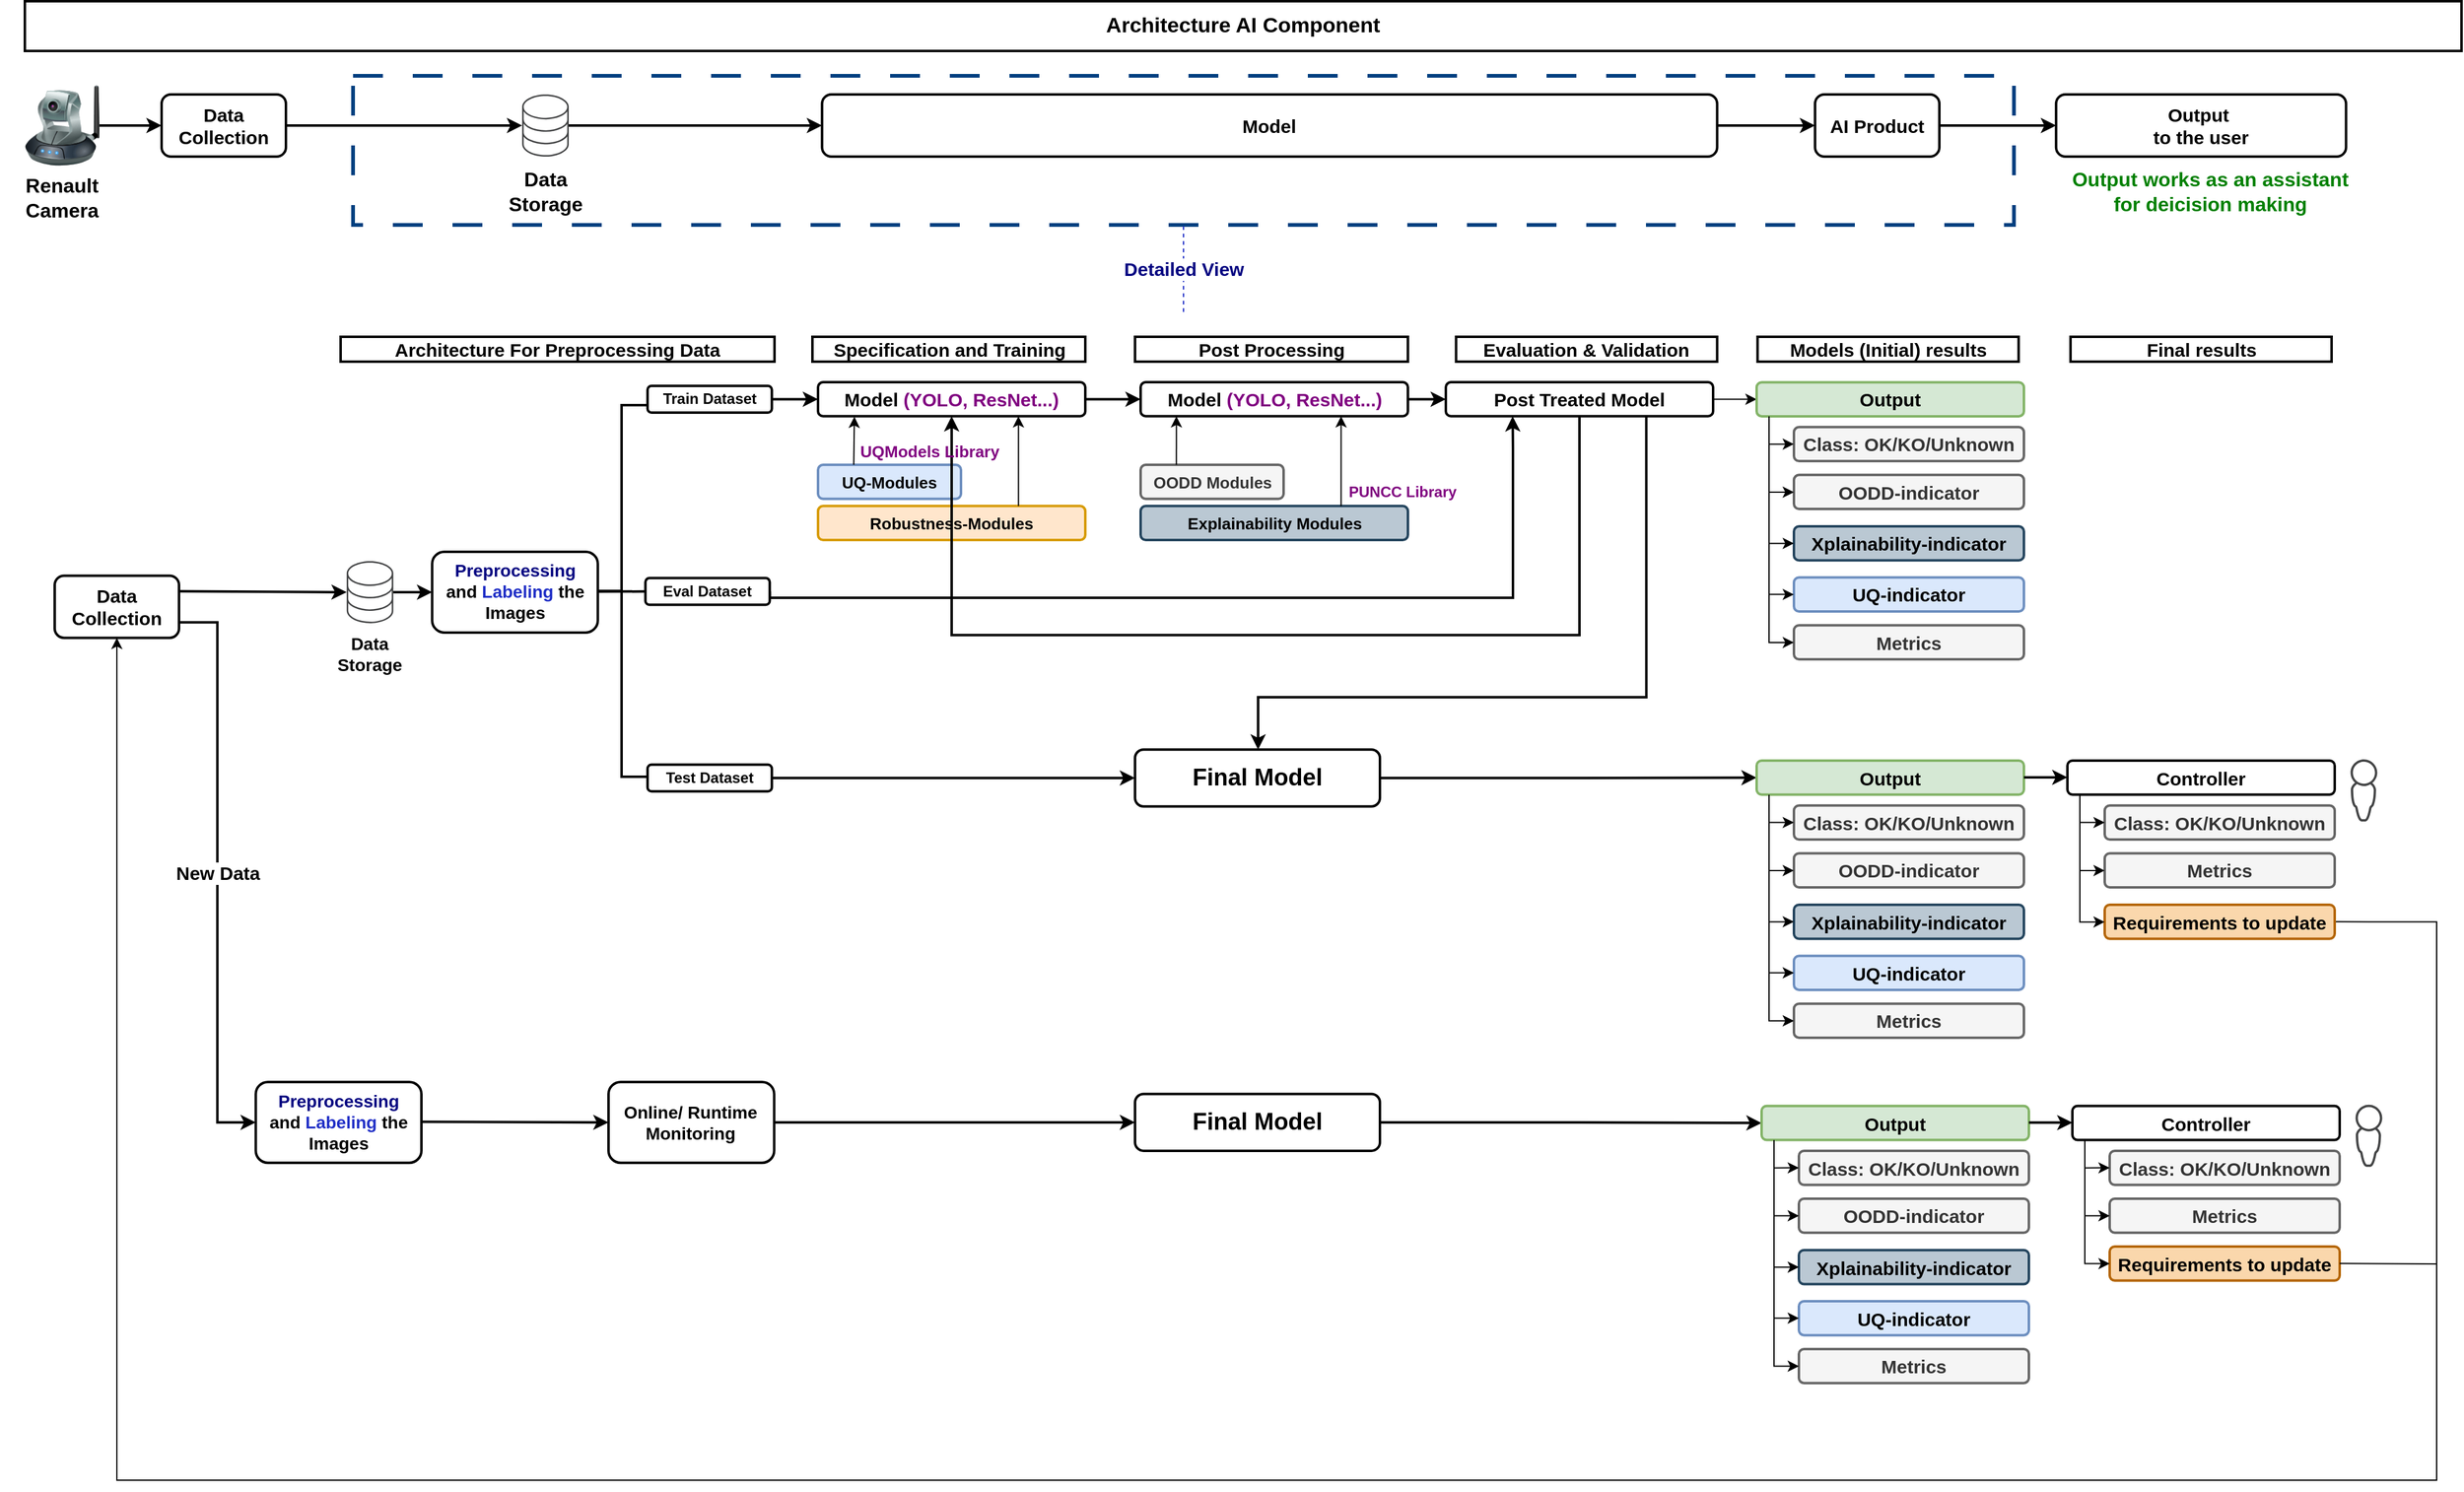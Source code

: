 <mxfile version="27.0.2">
  <diagram name="Page-1" id="iCeU4zL7lOratuz6QNaz">
    <mxGraphModel dx="2977" dy="1609" grid="1" gridSize="10" guides="1" tooltips="1" connect="1" arrows="1" fold="1" page="1" pageScale="1" pageWidth="850" pageHeight="1100" math="0" shadow="0">
      <root>
        <mxCell id="0" />
        <mxCell id="1" parent="0" />
        <mxCell id="KS4ySXi1130G8eEyBlnp-20" value="" style="rounded=0;whiteSpace=wrap;html=1;dashed=1;dashPattern=8 8;strokeWidth=3;fillColor=none;strokeColor=light-dark(#004080, #ededed);" vertex="1" parent="1">
          <mxGeometry x="304" y="100" width="1336" height="120" as="geometry" />
        </mxCell>
        <mxCell id="KS4ySXi1130G8eEyBlnp-1" value="Data Collection" style="rounded=1;whiteSpace=wrap;html=1;strokeWidth=2;fontSize=15;fontStyle=1" vertex="1" parent="1">
          <mxGeometry x="150" y="115" width="100" height="50" as="geometry" />
        </mxCell>
        <mxCell id="KS4ySXi1130G8eEyBlnp-2" value="Architecture AI Component " style="rounded=0;whiteSpace=wrap;html=1;strokeWidth=2;fontSize=17;fontStyle=1" vertex="1" parent="1">
          <mxGeometry x="40" y="40" width="1960" height="40" as="geometry" />
        </mxCell>
        <mxCell id="KS4ySXi1130G8eEyBlnp-3" value="" style="image;html=1;image=img/lib/clip_art/networking/Ip_Camera_128x128.png" vertex="1" parent="1">
          <mxGeometry x="40" y="105" width="60" height="70" as="geometry" />
        </mxCell>
        <mxCell id="KS4ySXi1130G8eEyBlnp-4" value="" style="endArrow=classic;html=1;rounded=0;exitX=1;exitY=0.5;exitDx=0;exitDy=0;entryX=0;entryY=0.5;entryDx=0;entryDy=0;fontSize=13;strokeWidth=2;" edge="1" parent="1" source="KS4ySXi1130G8eEyBlnp-3" target="KS4ySXi1130G8eEyBlnp-1">
          <mxGeometry width="50" height="50" relative="1" as="geometry">
            <mxPoint x="470" y="400" as="sourcePoint" />
            <mxPoint x="520" y="350" as="targetPoint" />
          </mxGeometry>
        </mxCell>
        <mxCell id="KS4ySXi1130G8eEyBlnp-5" value="&lt;font&gt;Renault Camera&lt;/font&gt;" style="text;html=1;align=center;verticalAlign=middle;whiteSpace=wrap;rounded=0;fontSize=16;fontStyle=1" vertex="1" parent="1">
          <mxGeometry x="20" y="175" width="100" height="45" as="geometry" />
        </mxCell>
        <mxCell id="KS4ySXi1130G8eEyBlnp-7" value="" style="endArrow=classic;html=1;rounded=0;exitX=1;exitY=0.5;exitDx=0;exitDy=0;entryX=0;entryY=0.5;entryDx=0;entryDy=0;fontSize=13;strokeWidth=2;" edge="1" parent="1" source="KS4ySXi1130G8eEyBlnp-1" target="KS4ySXi1130G8eEyBlnp-8">
          <mxGeometry width="50" height="50" relative="1" as="geometry">
            <mxPoint x="264" y="134.29" as="sourcePoint" />
            <mxPoint x="324" y="134.29" as="targetPoint" />
          </mxGeometry>
        </mxCell>
        <mxCell id="KS4ySXi1130G8eEyBlnp-8" value="" style="sketch=0;pointerEvents=1;shadow=0;dashed=0;html=1;strokeColor=none;fillColor=#434445;aspect=fixed;labelPosition=center;verticalLabelPosition=bottom;verticalAlign=top;align=center;outlineConnect=0;shape=mxgraph.vvd.storage;" vertex="1" parent="1">
          <mxGeometry x="440" y="115.0" width="37.5" height="50" as="geometry" />
        </mxCell>
        <mxCell id="KS4ySXi1130G8eEyBlnp-9" value="" style="endArrow=classic;html=1;rounded=0;fontSize=13;strokeWidth=2;entryX=0;entryY=0.5;entryDx=0;entryDy=0;" edge="1" parent="1" source="KS4ySXi1130G8eEyBlnp-8" target="KS4ySXi1130G8eEyBlnp-14">
          <mxGeometry width="50" height="50" relative="1" as="geometry">
            <mxPoint x="372.75" y="134.58" as="sourcePoint" />
            <mxPoint x="414" y="134" as="targetPoint" />
          </mxGeometry>
        </mxCell>
        <mxCell id="KS4ySXi1130G8eEyBlnp-13" value="Data Storage" style="text;html=1;align=center;verticalAlign=middle;whiteSpace=wrap;rounded=0;fontSize=16;fontStyle=1" vertex="1" parent="1">
          <mxGeometry x="408.75" y="170" width="100" height="45" as="geometry" />
        </mxCell>
        <mxCell id="KS4ySXi1130G8eEyBlnp-15" value="" style="endArrow=classic;html=1;rounded=0;fontSize=13;strokeWidth=2;entryX=0;entryY=0.5;entryDx=0;entryDy=0;" edge="1" parent="1" target="KS4ySXi1130G8eEyBlnp-16" source="KS4ySXi1130G8eEyBlnp-14">
          <mxGeometry width="50" height="50" relative="1" as="geometry">
            <mxPoint x="524" y="135" as="sourcePoint" />
            <mxPoint x="565" y="134" as="targetPoint" />
          </mxGeometry>
        </mxCell>
        <mxCell id="KS4ySXi1130G8eEyBlnp-16" value="AI Product" style="rounded=1;whiteSpace=wrap;html=1;strokeWidth=2;fontSize=15;fontStyle=1" vertex="1" parent="1">
          <mxGeometry x="1480" y="115" width="100" height="50" as="geometry" />
        </mxCell>
        <mxCell id="KS4ySXi1130G8eEyBlnp-17" value="" style="endArrow=classic;html=1;rounded=0;fontSize=13;strokeWidth=2;entryX=0;entryY=0.5;entryDx=0;entryDy=0;" edge="1" parent="1" target="KS4ySXi1130G8eEyBlnp-18">
          <mxGeometry width="50" height="50" relative="1" as="geometry">
            <mxPoint x="1580" y="140" as="sourcePoint" />
            <mxPoint x="1803.25" y="139" as="targetPoint" />
          </mxGeometry>
        </mxCell>
        <mxCell id="KS4ySXi1130G8eEyBlnp-18" value="&lt;div&gt;Output&amp;nbsp;&lt;/div&gt;&lt;div&gt;to the user&lt;/div&gt;" style="rounded=1;whiteSpace=wrap;html=1;strokeWidth=2;fontSize=15;fontStyle=1" vertex="1" parent="1">
          <mxGeometry x="1673.88" y="115" width="233.25" height="50" as="geometry" />
        </mxCell>
        <mxCell id="KS4ySXi1130G8eEyBlnp-19" value="Output works as an assistant for deicision making" style="text;html=1;align=center;verticalAlign=middle;whiteSpace=wrap;rounded=0;fontSize=16;fontStyle=1;fontColor=light-dark(#008000, #ededed);" vertex="1" parent="1">
          <mxGeometry x="1683.25" y="170" width="230" height="45" as="geometry" />
        </mxCell>
        <mxCell id="KS4ySXi1130G8eEyBlnp-21" value="&lt;div&gt;Detailed View&lt;/div&gt;" style="endArrow=none;dashed=1;html=1;rounded=0;fontSize=15;fontStyle=1;fontColor=light-dark(#000080, #ededed);strokeColor=#1F2EC6;entryX=0.5;entryY=1;entryDx=0;entryDy=0;" edge="1" parent="1" target="KS4ySXi1130G8eEyBlnp-20">
          <mxGeometry width="50" height="50" relative="1" as="geometry">
            <mxPoint x="972" y="290" as="sourcePoint" />
            <mxPoint x="430" y="230" as="targetPoint" />
          </mxGeometry>
        </mxCell>
        <mxCell id="KS4ySXi1130G8eEyBlnp-22" value="Architecture For Preprocessing Data " style="rounded=0;whiteSpace=wrap;html=1;strokeWidth=2;fontSize=15;fontStyle=1" vertex="1" parent="1">
          <mxGeometry x="294" y="310" width="349" height="20" as="geometry" />
        </mxCell>
        <mxCell id="KS4ySXi1130G8eEyBlnp-25" value="" style="sketch=0;pointerEvents=1;shadow=0;dashed=0;html=1;strokeColor=none;fillColor=#434445;aspect=fixed;labelPosition=center;verticalLabelPosition=bottom;verticalAlign=top;align=center;outlineConnect=0;shape=mxgraph.vvd.storage;" vertex="1" parent="1">
          <mxGeometry x="298.87" y="490.46" width="37.5" height="50" as="geometry" />
        </mxCell>
        <mxCell id="KS4ySXi1130G8eEyBlnp-26" value="" style="endArrow=classic;html=1;rounded=0;fontSize=13;strokeWidth=2;entryX=0;entryY=0.5;entryDx=0;entryDy=0;" edge="1" parent="1" source="KS4ySXi1130G8eEyBlnp-25" target="KS4ySXi1130G8eEyBlnp-30">
          <mxGeometry width="50" height="50" relative="1" as="geometry">
            <mxPoint x="336.37" y="515.04" as="sourcePoint" />
            <mxPoint x="387.62" y="515.46" as="targetPoint" />
          </mxGeometry>
        </mxCell>
        <mxCell id="KS4ySXi1130G8eEyBlnp-27" value="Data Storage" style="text;html=1;align=center;verticalAlign=middle;whiteSpace=wrap;rounded=0;fontSize=14;fontStyle=1" vertex="1" parent="1">
          <mxGeometry x="274" y="544.42" width="87.25" height="41.04" as="geometry" />
        </mxCell>
        <mxCell id="KS4ySXi1130G8eEyBlnp-30" value="&lt;div&gt;&lt;span style=&quot;color: light-dark(rgb(0, 0, 128), rgb(237, 237, 237));&quot;&gt;Preprocessing&lt;/span&gt;&lt;/div&gt;&lt;div&gt; and &lt;span style=&quot;color: rgb(31, 46, 198);&quot;&gt;Labeling&lt;/span&gt; the Images&lt;/div&gt;" style="rounded=1;whiteSpace=wrap;html=1;strokeWidth=2;fontSize=14;fontStyle=1" vertex="1" parent="1">
          <mxGeometry x="367.62" y="482.96" width="133.25" height="65" as="geometry" />
        </mxCell>
        <mxCell id="KS4ySXi1130G8eEyBlnp-37" value="" style="strokeWidth=2;html=1;shape=mxgraph.flowchart.annotation_2;align=left;labelPosition=right;pointerEvents=1;" vertex="1" parent="1">
          <mxGeometry x="500" y="365" width="40" height="299" as="geometry" />
        </mxCell>
        <mxCell id="KS4ySXi1130G8eEyBlnp-38" value="" style="endArrow=none;html=1;rounded=0;strokeWidth=2;entryX=0;entryY=0.5;entryDx=0;entryDy=0;exitX=0.242;exitY=0.5;exitDx=0;exitDy=0;exitPerimeter=0;" edge="1" parent="1" target="KS4ySXi1130G8eEyBlnp-43">
          <mxGeometry width="50" height="50" relative="1" as="geometry">
            <mxPoint x="500.87" y="514.98" as="sourcePoint" />
            <mxPoint x="529.49" y="514.98" as="targetPoint" />
          </mxGeometry>
        </mxCell>
        <mxCell id="KS4ySXi1130G8eEyBlnp-39" value="Train Dataset" style="rounded=1;whiteSpace=wrap;html=1;strokeWidth=2;fontSize=12;fontStyle=1" vertex="1" parent="1">
          <mxGeometry x="540.87" y="349.5" width="100" height="21.5" as="geometry" />
        </mxCell>
        <mxCell id="KS4ySXi1130G8eEyBlnp-88" style="edgeStyle=orthogonalEdgeStyle;rounded=0;orthogonalLoop=1;jettySize=auto;html=1;exitX=1;exitY=0.5;exitDx=0;exitDy=0;entryX=0.25;entryY=1;entryDx=0;entryDy=0;strokeWidth=2;" edge="1" parent="1" source="KS4ySXi1130G8eEyBlnp-43" target="KS4ySXi1130G8eEyBlnp-87">
          <mxGeometry relative="1" as="geometry">
            <Array as="points">
              <mxPoint x="639" y="520" />
              <mxPoint x="1237" y="520" />
              <mxPoint x="1237" y="400" />
            </Array>
          </mxGeometry>
        </mxCell>
        <mxCell id="KS4ySXi1130G8eEyBlnp-43" value="Eval Dataset" style="rounded=1;whiteSpace=wrap;html=1;strokeWidth=2;fontSize=12;fontStyle=1" vertex="1" parent="1">
          <mxGeometry x="539.17" y="504.17" width="100" height="21.5" as="geometry" />
        </mxCell>
        <mxCell id="KS4ySXi1130G8eEyBlnp-114" style="edgeStyle=orthogonalEdgeStyle;rounded=0;orthogonalLoop=1;jettySize=auto;html=1;exitX=1;exitY=0.5;exitDx=0;exitDy=0;strokeWidth=2;" edge="1" parent="1" source="KS4ySXi1130G8eEyBlnp-44" target="KS4ySXi1130G8eEyBlnp-113">
          <mxGeometry relative="1" as="geometry" />
        </mxCell>
        <mxCell id="KS4ySXi1130G8eEyBlnp-44" value="Test Dataset" style="rounded=1;whiteSpace=wrap;html=1;strokeWidth=2;fontSize=12;fontStyle=1" vertex="1" parent="1">
          <mxGeometry x="540.87" y="654.26" width="100" height="21.5" as="geometry" />
        </mxCell>
        <mxCell id="KS4ySXi1130G8eEyBlnp-48" value="" style="endArrow=classic;html=1;rounded=0;exitX=1;exitY=0.5;exitDx=0;exitDy=0;strokeWidth=2;entryX=0;entryY=0.5;entryDx=0;entryDy=0;" edge="1" parent="1" source="KS4ySXi1130G8eEyBlnp-39" target="KS4ySXi1130G8eEyBlnp-49">
          <mxGeometry width="50" height="50" relative="1" as="geometry">
            <mxPoint x="697" y="387.5" as="sourcePoint" />
            <mxPoint x="683" y="360" as="targetPoint" />
          </mxGeometry>
        </mxCell>
        <mxCell id="KS4ySXi1130G8eEyBlnp-75" style="edgeStyle=orthogonalEdgeStyle;rounded=0;orthogonalLoop=1;jettySize=auto;html=1;exitX=1;exitY=0.5;exitDx=0;exitDy=0;entryX=0;entryY=0.5;entryDx=0;entryDy=0;strokeWidth=2;" edge="1" parent="1" source="KS4ySXi1130G8eEyBlnp-49" target="KS4ySXi1130G8eEyBlnp-68">
          <mxGeometry relative="1" as="geometry" />
        </mxCell>
        <mxCell id="KS4ySXi1130G8eEyBlnp-49" value="Model &lt;span style=&quot;color: light-dark(rgb(128, 0, 128), rgb(237, 237, 237));&quot;&gt;(YOLO, ResNet...)&lt;/span&gt;" style="rounded=1;whiteSpace=wrap;html=1;strokeWidth=2;fontSize=15;fontStyle=1" vertex="1" parent="1">
          <mxGeometry x="678" y="346.56" width="215" height="27.37" as="geometry" />
        </mxCell>
        <mxCell id="KS4ySXi1130G8eEyBlnp-52" value="Specification and Training " style="rounded=0;whiteSpace=wrap;html=1;strokeWidth=2;fontSize=15;fontStyle=1" vertex="1" parent="1">
          <mxGeometry x="673.5" y="310" width="219.5" height="20" as="geometry" />
        </mxCell>
        <mxCell id="KS4ySXi1130G8eEyBlnp-54" value="UQ-Modules" style="rounded=1;whiteSpace=wrap;html=1;strokeWidth=2;fontSize=13;fontStyle=1;fillColor=#dae8fc;strokeColor=#6c8ebf;" vertex="1" parent="1">
          <mxGeometry x="678" y="413.04" width="115" height="27.37" as="geometry" />
        </mxCell>
        <mxCell id="KS4ySXi1130G8eEyBlnp-55" value="Robustness-Modules" style="rounded=1;whiteSpace=wrap;html=1;strokeWidth=2;fontSize=13;fontStyle=1;fillColor=#ffe6cc;strokeColor=#d79b00;" vertex="1" parent="1">
          <mxGeometry x="678" y="446.17" width="215" height="27.37" as="geometry" />
        </mxCell>
        <mxCell id="KS4ySXi1130G8eEyBlnp-61" style="edgeStyle=orthogonalEdgeStyle;rounded=0;orthogonalLoop=1;jettySize=auto;html=1;exitX=0.75;exitY=0;exitDx=0;exitDy=0;entryX=0.75;entryY=1;entryDx=0;entryDy=0;" edge="1" parent="1" source="KS4ySXi1130G8eEyBlnp-55" target="KS4ySXi1130G8eEyBlnp-49">
          <mxGeometry relative="1" as="geometry">
            <mxPoint x="842.475" y="387.497" as="targetPoint" />
          </mxGeometry>
        </mxCell>
        <mxCell id="KS4ySXi1130G8eEyBlnp-84" style="edgeStyle=orthogonalEdgeStyle;rounded=0;orthogonalLoop=1;jettySize=auto;html=1;exitX=1;exitY=0.5;exitDx=0;exitDy=0;strokeWidth=2;" edge="1" parent="1" source="KS4ySXi1130G8eEyBlnp-68">
          <mxGeometry relative="1" as="geometry">
            <mxPoint x="1183" y="360.353" as="targetPoint" />
          </mxGeometry>
        </mxCell>
        <mxCell id="KS4ySXi1130G8eEyBlnp-68" value="Model &lt;span style=&quot;color: light-dark(rgb(128, 0, 128), rgb(237, 237, 237));&quot;&gt;(YOLO, ResNet...)&lt;/span&gt;" style="rounded=1;whiteSpace=wrap;html=1;strokeWidth=2;fontSize=15;fontStyle=1" vertex="1" parent="1">
          <mxGeometry x="937.5" y="346.56" width="215" height="27.37" as="geometry" />
        </mxCell>
        <mxCell id="KS4ySXi1130G8eEyBlnp-69" value="Post Processing" style="rounded=0;whiteSpace=wrap;html=1;strokeWidth=2;fontSize=15;fontStyle=1" vertex="1" parent="1">
          <mxGeometry x="933" y="310" width="219.5" height="20" as="geometry" />
        </mxCell>
        <mxCell id="KS4ySXi1130G8eEyBlnp-70" value="OODD Modules" style="rounded=1;whiteSpace=wrap;html=1;strokeWidth=2;fontSize=13;fontStyle=1;fillColor=#f5f5f5;strokeColor=#666666;fontColor=#333333;" vertex="1" parent="1">
          <mxGeometry x="937.5" y="413.04" width="115" height="27.37" as="geometry" />
        </mxCell>
        <mxCell id="KS4ySXi1130G8eEyBlnp-71" value="Explainability Modules" style="rounded=1;whiteSpace=wrap;html=1;strokeWidth=2;fontSize=13;fontStyle=1;fillColor=#bac8d3;strokeColor=#23445d;" vertex="1" parent="1">
          <mxGeometry x="937.5" y="446.17" width="215" height="27.37" as="geometry" />
        </mxCell>
        <mxCell id="KS4ySXi1130G8eEyBlnp-72" style="edgeStyle=orthogonalEdgeStyle;rounded=0;orthogonalLoop=1;jettySize=auto;html=1;exitX=0.75;exitY=0;exitDx=0;exitDy=0;entryX=0.75;entryY=1;entryDx=0;entryDy=0;" edge="1" parent="1" source="KS4ySXi1130G8eEyBlnp-71" target="KS4ySXi1130G8eEyBlnp-68">
          <mxGeometry relative="1" as="geometry">
            <mxPoint x="1101.975" y="387.497" as="targetPoint" />
          </mxGeometry>
        </mxCell>
        <mxCell id="KS4ySXi1130G8eEyBlnp-76" style="edgeStyle=orthogonalEdgeStyle;rounded=0;orthogonalLoop=1;jettySize=auto;html=1;exitX=0.25;exitY=0;exitDx=0;exitDy=0;entryX=0.134;entryY=1;entryDx=0;entryDy=0;entryPerimeter=0;" edge="1" parent="1" source="KS4ySXi1130G8eEyBlnp-70" target="KS4ySXi1130G8eEyBlnp-68">
          <mxGeometry relative="1" as="geometry" />
        </mxCell>
        <mxCell id="KS4ySXi1130G8eEyBlnp-77" value="&lt;b style=&quot;color: light-dark(rgb(128, 0, 128), rgb(237, 237, 237));&quot;&gt;PUNCC Library&lt;/b&gt;" style="text;whiteSpace=wrap;html=1;" vertex="1" parent="1">
          <mxGeometry x="1103" y="420.54" width="99.5" height="26.46" as="geometry" />
        </mxCell>
        <mxCell id="KS4ySXi1130G8eEyBlnp-94" style="edgeStyle=orthogonalEdgeStyle;rounded=0;orthogonalLoop=1;jettySize=auto;html=1;exitX=0.5;exitY=1;exitDx=0;exitDy=0;strokeWidth=2;entryX=0.5;entryY=1;entryDx=0;entryDy=0;" edge="1" parent="1" source="KS4ySXi1130G8eEyBlnp-87" target="KS4ySXi1130G8eEyBlnp-49">
          <mxGeometry relative="1" as="geometry">
            <mxPoint x="773" y="380" as="targetPoint" />
            <Array as="points">
              <mxPoint x="1290" y="550" />
              <mxPoint x="786" y="550" />
            </Array>
          </mxGeometry>
        </mxCell>
        <mxCell id="KS4ySXi1130G8eEyBlnp-99" style="edgeStyle=orthogonalEdgeStyle;rounded=0;orthogonalLoop=1;jettySize=auto;html=1;exitX=1;exitY=0.5;exitDx=0;exitDy=0;" edge="1" parent="1" source="KS4ySXi1130G8eEyBlnp-87" target="KS4ySXi1130G8eEyBlnp-98">
          <mxGeometry relative="1" as="geometry">
            <Array as="points">
              <mxPoint x="1433" y="360" />
            </Array>
          </mxGeometry>
        </mxCell>
        <mxCell id="KS4ySXi1130G8eEyBlnp-174" style="edgeStyle=orthogonalEdgeStyle;rounded=0;orthogonalLoop=1;jettySize=auto;html=1;exitX=0.75;exitY=1;exitDx=0;exitDy=0;strokeWidth=2;" edge="1" parent="1" source="KS4ySXi1130G8eEyBlnp-87" target="KS4ySXi1130G8eEyBlnp-113">
          <mxGeometry relative="1" as="geometry">
            <Array as="points">
              <mxPoint x="1344" y="600" />
              <mxPoint x="1032" y="600" />
            </Array>
          </mxGeometry>
        </mxCell>
        <mxCell id="KS4ySXi1130G8eEyBlnp-87" value="Post Treated Model" style="rounded=1;whiteSpace=wrap;html=1;strokeWidth=2;fontSize=15;fontStyle=1" vertex="1" parent="1">
          <mxGeometry x="1183" y="346.56" width="215" height="27.37" as="geometry" />
        </mxCell>
        <mxCell id="KS4ySXi1130G8eEyBlnp-96" style="edgeStyle=orthogonalEdgeStyle;rounded=0;orthogonalLoop=1;jettySize=auto;html=1;exitX=0.25;exitY=0;exitDx=0;exitDy=0;entryX=0.136;entryY=1.013;entryDx=0;entryDy=0;entryPerimeter=0;" edge="1" parent="1" source="KS4ySXi1130G8eEyBlnp-54" target="KS4ySXi1130G8eEyBlnp-49">
          <mxGeometry relative="1" as="geometry" />
        </mxCell>
        <mxCell id="KS4ySXi1130G8eEyBlnp-67" value="&lt;font style=&quot;font-size: 13px;&quot;&gt;&lt;b&gt;&lt;span style=&quot;color: light-dark(rgb(128, 0, 128), rgb(237, 237, 237));&quot;&gt;UQModels Library&lt;/span&gt;&lt;/b&gt;&lt;/font&gt;" style="text;whiteSpace=wrap;html=1;" vertex="1" parent="1">
          <mxGeometry x="710" y="387.54" width="120" height="22.5" as="geometry" />
        </mxCell>
        <mxCell id="KS4ySXi1130G8eEyBlnp-97" value="Models (Initial) results" style="rounded=0;whiteSpace=wrap;html=1;strokeWidth=2;fontSize=15;fontStyle=1" vertex="1" parent="1">
          <mxGeometry x="1433.75" y="310" width="210" height="20" as="geometry" />
        </mxCell>
        <mxCell id="KS4ySXi1130G8eEyBlnp-98" value="Output" style="rounded=1;whiteSpace=wrap;html=1;strokeWidth=2;fontSize=15;fontStyle=1;fillColor=#d5e8d4;strokeColor=#82b366;" vertex="1" parent="1">
          <mxGeometry x="1433" y="346.57" width="215" height="27.37" as="geometry" />
        </mxCell>
        <mxCell id="KS4ySXi1130G8eEyBlnp-102" value="OODD-indicator" style="rounded=1;whiteSpace=wrap;html=1;strokeWidth=2;fontSize=15;fontStyle=1;fillColor=#f5f5f5;strokeColor=#666666;fontColor=#333333;" vertex="1" parent="1">
          <mxGeometry x="1463" y="421.17" width="185" height="27.37" as="geometry" />
        </mxCell>
        <mxCell id="KS4ySXi1130G8eEyBlnp-103" value="Xplainability-indicator" style="rounded=1;whiteSpace=wrap;html=1;strokeWidth=2;fontSize=15;fontStyle=1;fillColor=#bac8d3;strokeColor=#23445d;" vertex="1" parent="1">
          <mxGeometry x="1463" y="462.55" width="185" height="27.37" as="geometry" />
        </mxCell>
        <mxCell id="KS4ySXi1130G8eEyBlnp-104" value="UQ-indicator" style="rounded=1;whiteSpace=wrap;html=1;strokeWidth=2;fontSize=15;fontStyle=1;fillColor=#dae8fc;strokeColor=#6c8ebf;" vertex="1" parent="1">
          <mxGeometry x="1463" y="503.63" width="185" height="27.37" as="geometry" />
        </mxCell>
        <mxCell id="KS4ySXi1130G8eEyBlnp-105" value="Class: OK/KO/Unknown" style="rounded=1;whiteSpace=wrap;html=1;strokeWidth=2;fontSize=15;fontStyle=1;fillColor=#f5f5f5;strokeColor=#666666;fontColor=#333333;" vertex="1" parent="1">
          <mxGeometry x="1463" y="382.67" width="185" height="27.37" as="geometry" />
        </mxCell>
        <mxCell id="KS4ySXi1130G8eEyBlnp-107" style="edgeStyle=orthogonalEdgeStyle;rounded=0;orthogonalLoop=1;jettySize=auto;html=1;entryX=0;entryY=0.5;entryDx=0;entryDy=0;" edge="1" parent="1" target="KS4ySXi1130G8eEyBlnp-105">
          <mxGeometry relative="1" as="geometry">
            <mxPoint x="1443" y="374" as="sourcePoint" />
            <Array as="points">
              <mxPoint x="1443" y="396" />
            </Array>
          </mxGeometry>
        </mxCell>
        <mxCell id="KS4ySXi1130G8eEyBlnp-108" style="edgeStyle=orthogonalEdgeStyle;rounded=0;orthogonalLoop=1;jettySize=auto;html=1;entryX=0;entryY=0.5;entryDx=0;entryDy=0;" edge="1" parent="1" target="KS4ySXi1130G8eEyBlnp-102">
          <mxGeometry relative="1" as="geometry">
            <mxPoint x="1443" y="382.67" as="sourcePoint" />
            <mxPoint x="1463" y="430" as="targetPoint" />
            <Array as="points">
              <mxPoint x="1443" y="435" />
              <mxPoint x="1463" y="435" />
            </Array>
          </mxGeometry>
        </mxCell>
        <mxCell id="KS4ySXi1130G8eEyBlnp-110" style="edgeStyle=orthogonalEdgeStyle;rounded=0;orthogonalLoop=1;jettySize=auto;html=1;entryX=0;entryY=0.5;entryDx=0;entryDy=0;" edge="1" parent="1" target="KS4ySXi1130G8eEyBlnp-103">
          <mxGeometry relative="1" as="geometry">
            <mxPoint x="1443" y="400" as="sourcePoint" />
            <mxPoint x="1483" y="455" as="targetPoint" />
            <Array as="points">
              <mxPoint x="1443" y="403" />
              <mxPoint x="1443" y="476" />
            </Array>
          </mxGeometry>
        </mxCell>
        <mxCell id="KS4ySXi1130G8eEyBlnp-111" style="edgeStyle=orthogonalEdgeStyle;rounded=0;orthogonalLoop=1;jettySize=auto;html=1;entryX=0;entryY=0.5;entryDx=0;entryDy=0;" edge="1" parent="1" target="KS4ySXi1130G8eEyBlnp-104">
          <mxGeometry relative="1" as="geometry">
            <mxPoint x="1443" y="440.41" as="sourcePoint" />
            <mxPoint x="1463" y="516.41" as="targetPoint" />
            <Array as="points">
              <mxPoint x="1443" y="517" />
            </Array>
          </mxGeometry>
        </mxCell>
        <mxCell id="KS4ySXi1130G8eEyBlnp-113" value="Final Model" style="rounded=1;whiteSpace=wrap;html=1;strokeWidth=2;fontSize=19;fontStyle=1" vertex="1" parent="1">
          <mxGeometry x="933" y="642.13" width="197" height="45.76" as="geometry" />
        </mxCell>
        <mxCell id="KS4ySXi1130G8eEyBlnp-115" style="edgeStyle=orthogonalEdgeStyle;rounded=0;orthogonalLoop=1;jettySize=auto;html=1;exitX=1;exitY=0.5;exitDx=0;exitDy=0;entryX=0;entryY=0.5;entryDx=0;entryDy=0;strokeWidth=2;" edge="1" parent="1" target="KS4ySXi1130G8eEyBlnp-148" source="KS4ySXi1130G8eEyBlnp-113">
          <mxGeometry relative="1" as="geometry">
            <mxPoint x="1069.25" y="670.49" as="sourcePoint" />
            <Array as="points" />
            <mxPoint x="870" y="670.76" as="targetPoint" />
          </mxGeometry>
        </mxCell>
        <mxCell id="KS4ySXi1130G8eEyBlnp-146" value="&lt;font style=&quot;font-size: 15px;&quot;&gt;&lt;b&gt;New Data&lt;/b&gt;&lt;/font&gt;" style="edgeStyle=orthogonalEdgeStyle;rounded=0;orthogonalLoop=1;jettySize=auto;html=1;exitX=1;exitY=0.75;exitDx=0;exitDy=0;entryX=0;entryY=0.5;entryDx=0;entryDy=0;strokeWidth=2;" edge="1" parent="1" source="KS4ySXi1130G8eEyBlnp-129" target="KS4ySXi1130G8eEyBlnp-137">
          <mxGeometry relative="1" as="geometry" />
        </mxCell>
        <mxCell id="KS4ySXi1130G8eEyBlnp-129" value="Data Collection" style="rounded=1;whiteSpace=wrap;html=1;strokeWidth=2;fontSize=15;fontStyle=1" vertex="1" parent="1">
          <mxGeometry x="64" y="502.21" width="100" height="50" as="geometry" />
        </mxCell>
        <mxCell id="KS4ySXi1130G8eEyBlnp-130" value="" style="endArrow=classic;html=1;rounded=0;exitX=1;exitY=0.25;exitDx=0;exitDy=0;entryX=0;entryY=0.5;entryDx=0;entryDy=0;fontSize=13;strokeWidth=2;" edge="1" source="KS4ySXi1130G8eEyBlnp-129" parent="1">
          <mxGeometry width="50" height="50" relative="1" as="geometry">
            <mxPoint x="257.87" y="514.79" as="sourcePoint" />
            <mxPoint x="298.87" y="515.5" as="targetPoint" />
          </mxGeometry>
        </mxCell>
        <mxCell id="KS4ySXi1130G8eEyBlnp-137" value="&lt;div&gt;&lt;span style=&quot;color: light-dark(rgb(0, 0, 128), rgb(237, 237, 237));&quot;&gt;Preprocessing&lt;/span&gt;&lt;/div&gt;&lt;div&gt; and &lt;span style=&quot;color: rgb(31, 46, 198);&quot;&gt;Labeling&lt;/span&gt; the Images&lt;/div&gt;" style="rounded=1;whiteSpace=wrap;html=1;strokeWidth=2;fontSize=14;fontStyle=1" vertex="1" parent="1">
          <mxGeometry x="225.74" y="909.61" width="133.25" height="65" as="geometry" />
        </mxCell>
        <mxCell id="KS4ySXi1130G8eEyBlnp-140" value="Evaluation &amp;amp; Validation" style="rounded=0;whiteSpace=wrap;html=1;strokeWidth=2;fontSize=15;fontStyle=1" vertex="1" parent="1">
          <mxGeometry x="1191.25" y="310" width="210" height="20" as="geometry" />
        </mxCell>
        <mxCell id="KS4ySXi1130G8eEyBlnp-144" value="Metrics " style="rounded=1;whiteSpace=wrap;html=1;strokeWidth=2;fontSize=15;fontStyle=1;fillColor=#f5f5f5;strokeColor=#666666;fontColor=#333333;" vertex="1" parent="1">
          <mxGeometry x="1463" y="542.13" width="185" height="27.37" as="geometry" />
        </mxCell>
        <mxCell id="KS4ySXi1130G8eEyBlnp-145" style="edgeStyle=orthogonalEdgeStyle;rounded=0;orthogonalLoop=1;jettySize=auto;html=1;entryX=0;entryY=0.5;entryDx=0;entryDy=0;" edge="1" parent="1" target="KS4ySXi1130G8eEyBlnp-144">
          <mxGeometry relative="1" as="geometry">
            <mxPoint x="1443" y="503.63" as="sourcePoint" />
            <mxPoint x="1463" y="550.96" as="targetPoint" />
            <Array as="points">
              <mxPoint x="1443" y="555.96" />
              <mxPoint x="1463" y="555.96" />
            </Array>
          </mxGeometry>
        </mxCell>
        <mxCell id="KS4ySXi1130G8eEyBlnp-148" value="Output" style="rounded=1;whiteSpace=wrap;html=1;strokeWidth=2;fontSize=15;fontStyle=1;fillColor=#d5e8d4;strokeColor=#82b366;" vertex="1" parent="1">
          <mxGeometry x="1433" y="651.02" width="215" height="27.37" as="geometry" />
        </mxCell>
        <mxCell id="KS4ySXi1130G8eEyBlnp-149" value="OODD-indicator" style="rounded=1;whiteSpace=wrap;html=1;strokeWidth=2;fontSize=15;fontStyle=1;fillColor=#f5f5f5;strokeColor=#666666;fontColor=#333333;" vertex="1" parent="1">
          <mxGeometry x="1463" y="725.62" width="185" height="27.37" as="geometry" />
        </mxCell>
        <mxCell id="KS4ySXi1130G8eEyBlnp-150" value="Xplainability-indicator" style="rounded=1;whiteSpace=wrap;html=1;strokeWidth=2;fontSize=15;fontStyle=1;fillColor=#bac8d3;strokeColor=#23445d;" vertex="1" parent="1">
          <mxGeometry x="1463" y="767" width="185" height="27.37" as="geometry" />
        </mxCell>
        <mxCell id="KS4ySXi1130G8eEyBlnp-151" value="UQ-indicator" style="rounded=1;whiteSpace=wrap;html=1;strokeWidth=2;fontSize=15;fontStyle=1;fillColor=#dae8fc;strokeColor=#6c8ebf;" vertex="1" parent="1">
          <mxGeometry x="1463" y="808.08" width="185" height="27.37" as="geometry" />
        </mxCell>
        <mxCell id="KS4ySXi1130G8eEyBlnp-152" value="Class: OK/KO/Unknown" style="rounded=1;whiteSpace=wrap;html=1;strokeWidth=2;fontSize=15;fontStyle=1;fillColor=#f5f5f5;strokeColor=#666666;fontColor=#333333;" vertex="1" parent="1">
          <mxGeometry x="1463" y="687.12" width="185" height="27.37" as="geometry" />
        </mxCell>
        <mxCell id="KS4ySXi1130G8eEyBlnp-153" style="edgeStyle=orthogonalEdgeStyle;rounded=0;orthogonalLoop=1;jettySize=auto;html=1;entryX=0;entryY=0.5;entryDx=0;entryDy=0;" edge="1" parent="1" target="KS4ySXi1130G8eEyBlnp-152">
          <mxGeometry relative="1" as="geometry">
            <mxPoint x="1443" y="678.45" as="sourcePoint" />
            <Array as="points">
              <mxPoint x="1443" y="700.45" />
            </Array>
          </mxGeometry>
        </mxCell>
        <mxCell id="KS4ySXi1130G8eEyBlnp-154" style="edgeStyle=orthogonalEdgeStyle;rounded=0;orthogonalLoop=1;jettySize=auto;html=1;entryX=0;entryY=0.5;entryDx=0;entryDy=0;" edge="1" parent="1" target="KS4ySXi1130G8eEyBlnp-149">
          <mxGeometry relative="1" as="geometry">
            <mxPoint x="1443" y="687.12" as="sourcePoint" />
            <mxPoint x="1463" y="734.45" as="targetPoint" />
            <Array as="points">
              <mxPoint x="1443" y="739.45" />
              <mxPoint x="1463" y="739.45" />
            </Array>
          </mxGeometry>
        </mxCell>
        <mxCell id="KS4ySXi1130G8eEyBlnp-155" style="edgeStyle=orthogonalEdgeStyle;rounded=0;orthogonalLoop=1;jettySize=auto;html=1;entryX=0;entryY=0.5;entryDx=0;entryDy=0;" edge="1" parent="1" target="KS4ySXi1130G8eEyBlnp-150">
          <mxGeometry relative="1" as="geometry">
            <mxPoint x="1443" y="704.45" as="sourcePoint" />
            <mxPoint x="1483" y="759.45" as="targetPoint" />
            <Array as="points">
              <mxPoint x="1443" y="707.45" />
              <mxPoint x="1443" y="780.45" />
            </Array>
          </mxGeometry>
        </mxCell>
        <mxCell id="KS4ySXi1130G8eEyBlnp-156" style="edgeStyle=orthogonalEdgeStyle;rounded=0;orthogonalLoop=1;jettySize=auto;html=1;entryX=0;entryY=0.5;entryDx=0;entryDy=0;" edge="1" parent="1" target="KS4ySXi1130G8eEyBlnp-151">
          <mxGeometry relative="1" as="geometry">
            <mxPoint x="1443" y="744.86" as="sourcePoint" />
            <mxPoint x="1463" y="820.86" as="targetPoint" />
            <Array as="points">
              <mxPoint x="1443" y="821.45" />
            </Array>
          </mxGeometry>
        </mxCell>
        <mxCell id="KS4ySXi1130G8eEyBlnp-157" style="edgeStyle=orthogonalEdgeStyle;rounded=0;orthogonalLoop=1;jettySize=auto;html=1;exitX=1;exitY=0.5;exitDx=0;exitDy=0;strokeWidth=2;" edge="1" parent="1" target="KS4ySXi1130G8eEyBlnp-158">
          <mxGeometry relative="1" as="geometry">
            <mxPoint x="1648" y="664.44" as="sourcePoint" />
            <Array as="points">
              <mxPoint x="1683" y="664.44" />
            </Array>
          </mxGeometry>
        </mxCell>
        <mxCell id="KS4ySXi1130G8eEyBlnp-158" value="Controller" style="rounded=1;whiteSpace=wrap;html=1;strokeWidth=2;fontSize=15;fontStyle=1;fillColor=none;" vertex="1" parent="1">
          <mxGeometry x="1683" y="651.01" width="215" height="27.37" as="geometry" />
        </mxCell>
        <mxCell id="KS4ySXi1130G8eEyBlnp-159" value="Class: OK/KO/Unknown" style="rounded=1;whiteSpace=wrap;html=1;strokeWidth=2;fontSize=15;fontStyle=1;fillColor=#f5f5f5;strokeColor=#666666;fontColor=#333333;" vertex="1" parent="1">
          <mxGeometry x="1713" y="687.12" width="185" height="27.37" as="geometry" />
        </mxCell>
        <mxCell id="KS4ySXi1130G8eEyBlnp-160" style="edgeStyle=orthogonalEdgeStyle;rounded=0;orthogonalLoop=1;jettySize=auto;html=1;entryX=0;entryY=0.5;entryDx=0;entryDy=0;" edge="1" parent="1" target="KS4ySXi1130G8eEyBlnp-159">
          <mxGeometry relative="1" as="geometry">
            <mxPoint x="1693" y="678.45" as="sourcePoint" />
            <Array as="points">
              <mxPoint x="1693" y="700.45" />
            </Array>
          </mxGeometry>
        </mxCell>
        <mxCell id="KS4ySXi1130G8eEyBlnp-161" value="" style="sketch=0;pointerEvents=1;shadow=0;dashed=0;html=1;strokeColor=none;fillColor=#434445;aspect=fixed;labelPosition=center;verticalLabelPosition=bottom;verticalAlign=top;align=center;outlineConnect=0;shape=mxgraph.vvd.administrator;" vertex="1" parent="1">
          <mxGeometry x="1910.75" y="650.01" width="21.5" height="50" as="geometry" />
        </mxCell>
        <mxCell id="KS4ySXi1130G8eEyBlnp-163" value="Metrics " style="rounded=1;whiteSpace=wrap;html=1;strokeWidth=2;fontSize=15;fontStyle=1;fillColor=#f5f5f5;strokeColor=#666666;fontColor=#333333;" vertex="1" parent="1">
          <mxGeometry x="1713" y="725.62" width="185" height="27.37" as="geometry" />
        </mxCell>
        <mxCell id="KS4ySXi1130G8eEyBlnp-164" style="edgeStyle=orthogonalEdgeStyle;rounded=0;orthogonalLoop=1;jettySize=auto;html=1;entryX=0;entryY=0.5;entryDx=0;entryDy=0;" edge="1" parent="1" target="KS4ySXi1130G8eEyBlnp-163">
          <mxGeometry relative="1" as="geometry">
            <mxPoint x="1693" y="687.12" as="sourcePoint" />
            <mxPoint x="1713" y="734.45" as="targetPoint" />
            <Array as="points">
              <mxPoint x="1693" y="739.45" />
              <mxPoint x="1713" y="739.45" />
            </Array>
          </mxGeometry>
        </mxCell>
        <mxCell id="KS4ySXi1130G8eEyBlnp-165" value="Metrics " style="rounded=1;whiteSpace=wrap;html=1;strokeWidth=2;fontSize=15;fontStyle=1;fillColor=#f5f5f5;strokeColor=#666666;fontColor=#333333;" vertex="1" parent="1">
          <mxGeometry x="1463" y="846.58" width="185" height="27.37" as="geometry" />
        </mxCell>
        <mxCell id="KS4ySXi1130G8eEyBlnp-166" style="edgeStyle=orthogonalEdgeStyle;rounded=0;orthogonalLoop=1;jettySize=auto;html=1;entryX=0;entryY=0.5;entryDx=0;entryDy=0;" edge="1" parent="1" target="KS4ySXi1130G8eEyBlnp-165">
          <mxGeometry relative="1" as="geometry">
            <mxPoint x="1443" y="808.08" as="sourcePoint" />
            <mxPoint x="1463" y="855.41" as="targetPoint" />
            <Array as="points">
              <mxPoint x="1443" y="860.41" />
              <mxPoint x="1463" y="860.41" />
            </Array>
          </mxGeometry>
        </mxCell>
        <mxCell id="KS4ySXi1130G8eEyBlnp-175" value="Final results" style="rounded=0;whiteSpace=wrap;html=1;strokeWidth=2;fontSize=15;fontStyle=1" vertex="1" parent="1">
          <mxGeometry x="1685.5" y="310" width="210" height="20" as="geometry" />
        </mxCell>
        <mxCell id="KS4ySXi1130G8eEyBlnp-178" value="" style="endArrow=classic;html=1;rounded=0;fontSize=13;strokeWidth=2;entryX=0;entryY=0.5;entryDx=0;entryDy=0;" edge="1" parent="1" target="KS4ySXi1130G8eEyBlnp-179">
          <mxGeometry width="50" height="50" relative="1" as="geometry">
            <mxPoint x="358.99" y="941.65" as="sourcePoint" />
            <mxPoint x="410.61" y="942.11" as="targetPoint" />
          </mxGeometry>
        </mxCell>
        <mxCell id="KS4ySXi1130G8eEyBlnp-179" value="Online/ Runtime Monitoring" style="rounded=1;whiteSpace=wrap;html=1;strokeWidth=2;fontSize=14;fontStyle=1" vertex="1" parent="1">
          <mxGeometry x="509.49" y="909.61" width="133.25" height="65" as="geometry" />
        </mxCell>
        <mxCell id="KS4ySXi1130G8eEyBlnp-180" style="edgeStyle=orthogonalEdgeStyle;rounded=0;orthogonalLoop=1;jettySize=auto;html=1;strokeWidth=2;exitX=1;exitY=0.5;exitDx=0;exitDy=0;" edge="1" parent="1" target="KS4ySXi1130G8eEyBlnp-181" source="KS4ySXi1130G8eEyBlnp-179">
          <mxGeometry relative="1" as="geometry">
            <mxPoint x="640" y="940" as="sourcePoint" />
          </mxGeometry>
        </mxCell>
        <mxCell id="KS4ySXi1130G8eEyBlnp-181" value="Final Model" style="rounded=1;whiteSpace=wrap;html=1;strokeWidth=2;fontSize=19;fontStyle=1" vertex="1" parent="1">
          <mxGeometry x="933" y="919.23" width="197" height="45.76" as="geometry" />
        </mxCell>
        <mxCell id="KS4ySXi1130G8eEyBlnp-182" style="edgeStyle=orthogonalEdgeStyle;rounded=0;orthogonalLoop=1;jettySize=auto;html=1;exitX=1;exitY=0.5;exitDx=0;exitDy=0;entryX=0;entryY=0.5;entryDx=0;entryDy=0;strokeWidth=2;" edge="1" parent="1" source="KS4ySXi1130G8eEyBlnp-181" target="KS4ySXi1130G8eEyBlnp-183">
          <mxGeometry relative="1" as="geometry">
            <mxPoint x="1073.25" y="948.36" as="sourcePoint" />
            <Array as="points" />
            <mxPoint x="874" y="948.63" as="targetPoint" />
          </mxGeometry>
        </mxCell>
        <mxCell id="KS4ySXi1130G8eEyBlnp-183" value="Output" style="rounded=1;whiteSpace=wrap;html=1;strokeWidth=2;fontSize=15;fontStyle=1;fillColor=#d5e8d4;strokeColor=#82b366;" vertex="1" parent="1">
          <mxGeometry x="1437" y="928.89" width="215" height="27.37" as="geometry" />
        </mxCell>
        <mxCell id="KS4ySXi1130G8eEyBlnp-184" value="OODD-indicator" style="rounded=1;whiteSpace=wrap;html=1;strokeWidth=2;fontSize=15;fontStyle=1;fillColor=#f5f5f5;strokeColor=#666666;fontColor=#333333;" vertex="1" parent="1">
          <mxGeometry x="1467" y="1003.49" width="185" height="27.37" as="geometry" />
        </mxCell>
        <mxCell id="KS4ySXi1130G8eEyBlnp-185" value="Xplainability-indicator" style="rounded=1;whiteSpace=wrap;html=1;strokeWidth=2;fontSize=15;fontStyle=1;fillColor=#bac8d3;strokeColor=#23445d;" vertex="1" parent="1">
          <mxGeometry x="1467" y="1044.87" width="185" height="27.37" as="geometry" />
        </mxCell>
        <mxCell id="KS4ySXi1130G8eEyBlnp-186" value="UQ-indicator" style="rounded=1;whiteSpace=wrap;html=1;strokeWidth=2;fontSize=15;fontStyle=1;fillColor=#dae8fc;strokeColor=#6c8ebf;" vertex="1" parent="1">
          <mxGeometry x="1467" y="1085.95" width="185" height="27.37" as="geometry" />
        </mxCell>
        <mxCell id="KS4ySXi1130G8eEyBlnp-187" value="Class: OK/KO/Unknown" style="rounded=1;whiteSpace=wrap;html=1;strokeWidth=2;fontSize=15;fontStyle=1;fillColor=#f5f5f5;strokeColor=#666666;fontColor=#333333;" vertex="1" parent="1">
          <mxGeometry x="1467" y="964.99" width="185" height="27.37" as="geometry" />
        </mxCell>
        <mxCell id="KS4ySXi1130G8eEyBlnp-188" style="edgeStyle=orthogonalEdgeStyle;rounded=0;orthogonalLoop=1;jettySize=auto;html=1;entryX=0;entryY=0.5;entryDx=0;entryDy=0;" edge="1" parent="1" target="KS4ySXi1130G8eEyBlnp-187">
          <mxGeometry relative="1" as="geometry">
            <mxPoint x="1447" y="956.32" as="sourcePoint" />
            <Array as="points">
              <mxPoint x="1447" y="978.32" />
            </Array>
          </mxGeometry>
        </mxCell>
        <mxCell id="KS4ySXi1130G8eEyBlnp-189" style="edgeStyle=orthogonalEdgeStyle;rounded=0;orthogonalLoop=1;jettySize=auto;html=1;entryX=0;entryY=0.5;entryDx=0;entryDy=0;" edge="1" parent="1" target="KS4ySXi1130G8eEyBlnp-184">
          <mxGeometry relative="1" as="geometry">
            <mxPoint x="1447" y="964.99" as="sourcePoint" />
            <mxPoint x="1467" y="1012.32" as="targetPoint" />
            <Array as="points">
              <mxPoint x="1447" y="1017.32" />
              <mxPoint x="1467" y="1017.32" />
            </Array>
          </mxGeometry>
        </mxCell>
        <mxCell id="KS4ySXi1130G8eEyBlnp-190" style="edgeStyle=orthogonalEdgeStyle;rounded=0;orthogonalLoop=1;jettySize=auto;html=1;entryX=0;entryY=0.5;entryDx=0;entryDy=0;" edge="1" parent="1" target="KS4ySXi1130G8eEyBlnp-185">
          <mxGeometry relative="1" as="geometry">
            <mxPoint x="1447" y="982.32" as="sourcePoint" />
            <mxPoint x="1487" y="1037.32" as="targetPoint" />
            <Array as="points">
              <mxPoint x="1447" y="985.32" />
              <mxPoint x="1447" y="1058.32" />
            </Array>
          </mxGeometry>
        </mxCell>
        <mxCell id="KS4ySXi1130G8eEyBlnp-191" style="edgeStyle=orthogonalEdgeStyle;rounded=0;orthogonalLoop=1;jettySize=auto;html=1;entryX=0;entryY=0.5;entryDx=0;entryDy=0;" edge="1" parent="1" target="KS4ySXi1130G8eEyBlnp-186">
          <mxGeometry relative="1" as="geometry">
            <mxPoint x="1447" y="1022.73" as="sourcePoint" />
            <mxPoint x="1467" y="1098.73" as="targetPoint" />
            <Array as="points">
              <mxPoint x="1447" y="1099.32" />
            </Array>
          </mxGeometry>
        </mxCell>
        <mxCell id="KS4ySXi1130G8eEyBlnp-192" style="edgeStyle=orthogonalEdgeStyle;rounded=0;orthogonalLoop=1;jettySize=auto;html=1;exitX=1;exitY=0.5;exitDx=0;exitDy=0;strokeWidth=2;" edge="1" parent="1" target="KS4ySXi1130G8eEyBlnp-193">
          <mxGeometry relative="1" as="geometry">
            <mxPoint x="1652" y="942.31" as="sourcePoint" />
            <Array as="points">
              <mxPoint x="1687" y="942.31" />
            </Array>
          </mxGeometry>
        </mxCell>
        <mxCell id="KS4ySXi1130G8eEyBlnp-193" value="Controller" style="rounded=1;whiteSpace=wrap;html=1;strokeWidth=2;fontSize=15;fontStyle=1;fillColor=none;" vertex="1" parent="1">
          <mxGeometry x="1687" y="928.88" width="215" height="27.37" as="geometry" />
        </mxCell>
        <mxCell id="KS4ySXi1130G8eEyBlnp-194" value="Class: OK/KO/Unknown" style="rounded=1;whiteSpace=wrap;html=1;strokeWidth=2;fontSize=15;fontStyle=1;fillColor=#f5f5f5;strokeColor=#666666;fontColor=#333333;" vertex="1" parent="1">
          <mxGeometry x="1717" y="964.99" width="185" height="27.37" as="geometry" />
        </mxCell>
        <mxCell id="KS4ySXi1130G8eEyBlnp-195" style="edgeStyle=orthogonalEdgeStyle;rounded=0;orthogonalLoop=1;jettySize=auto;html=1;entryX=0;entryY=0.5;entryDx=0;entryDy=0;" edge="1" parent="1" target="KS4ySXi1130G8eEyBlnp-194">
          <mxGeometry relative="1" as="geometry">
            <mxPoint x="1697" y="956.32" as="sourcePoint" />
            <Array as="points">
              <mxPoint x="1697" y="978.32" />
            </Array>
          </mxGeometry>
        </mxCell>
        <mxCell id="KS4ySXi1130G8eEyBlnp-196" value="" style="sketch=0;pointerEvents=1;shadow=0;dashed=0;html=1;strokeColor=none;fillColor=#434445;aspect=fixed;labelPosition=center;verticalLabelPosition=bottom;verticalAlign=top;align=center;outlineConnect=0;shape=mxgraph.vvd.administrator;" vertex="1" parent="1">
          <mxGeometry x="1914.75" y="927.88" width="21.5" height="50" as="geometry" />
        </mxCell>
        <mxCell id="KS4ySXi1130G8eEyBlnp-197" value="Metrics " style="rounded=1;whiteSpace=wrap;html=1;strokeWidth=2;fontSize=15;fontStyle=1;fillColor=#f5f5f5;strokeColor=#666666;fontColor=#333333;" vertex="1" parent="1">
          <mxGeometry x="1717" y="1003.49" width="185" height="27.37" as="geometry" />
        </mxCell>
        <mxCell id="KS4ySXi1130G8eEyBlnp-198" style="edgeStyle=orthogonalEdgeStyle;rounded=0;orthogonalLoop=1;jettySize=auto;html=1;entryX=0;entryY=0.5;entryDx=0;entryDy=0;" edge="1" parent="1" target="KS4ySXi1130G8eEyBlnp-197">
          <mxGeometry relative="1" as="geometry">
            <mxPoint x="1697" y="964.99" as="sourcePoint" />
            <mxPoint x="1717" y="1012.32" as="targetPoint" />
            <Array as="points">
              <mxPoint x="1697" y="1017.32" />
              <mxPoint x="1717" y="1017.32" />
            </Array>
          </mxGeometry>
        </mxCell>
        <mxCell id="KS4ySXi1130G8eEyBlnp-199" value="Metrics " style="rounded=1;whiteSpace=wrap;html=1;strokeWidth=2;fontSize=15;fontStyle=1;fillColor=#f5f5f5;strokeColor=#666666;fontColor=#333333;" vertex="1" parent="1">
          <mxGeometry x="1467" y="1124.45" width="185" height="27.37" as="geometry" />
        </mxCell>
        <mxCell id="KS4ySXi1130G8eEyBlnp-200" style="edgeStyle=orthogonalEdgeStyle;rounded=0;orthogonalLoop=1;jettySize=auto;html=1;entryX=0;entryY=0.5;entryDx=0;entryDy=0;" edge="1" parent="1" target="KS4ySXi1130G8eEyBlnp-199">
          <mxGeometry relative="1" as="geometry">
            <mxPoint x="1447" y="1085.95" as="sourcePoint" />
            <mxPoint x="1467" y="1133.28" as="targetPoint" />
            <Array as="points">
              <mxPoint x="1447" y="1138.28" />
              <mxPoint x="1467" y="1138.28" />
            </Array>
          </mxGeometry>
        </mxCell>
        <mxCell id="KS4ySXi1130G8eEyBlnp-14" value="Model" style="rounded=1;whiteSpace=wrap;html=1;strokeWidth=2;fontSize=15;fontStyle=1" vertex="1" parent="1">
          <mxGeometry x="681.25" y="115" width="720" height="50" as="geometry" />
        </mxCell>
        <mxCell id="KS4ySXi1130G8eEyBlnp-207" style="edgeStyle=orthogonalEdgeStyle;rounded=0;orthogonalLoop=1;jettySize=auto;html=1;exitX=1;exitY=0.5;exitDx=0;exitDy=0;entryX=0.5;entryY=1;entryDx=0;entryDy=0;" edge="1" parent="1" source="KS4ySXi1130G8eEyBlnp-202" target="KS4ySXi1130G8eEyBlnp-129">
          <mxGeometry relative="1" as="geometry">
            <mxPoint x="152.5" y="733.37" as="targetPoint" />
            <Array as="points">
              <mxPoint x="1980" y="781" />
              <mxPoint x="1980" y="1230" />
              <mxPoint x="114" y="1230" />
            </Array>
          </mxGeometry>
        </mxCell>
        <mxCell id="KS4ySXi1130G8eEyBlnp-202" value="Requirements to update" style="rounded=1;whiteSpace=wrap;html=1;strokeWidth=2;fontSize=15;fontStyle=1;fillColor=#fad7ac;strokeColor=#b46504;" vertex="1" parent="1">
          <mxGeometry x="1713" y="767.0" width="185" height="27.37" as="geometry" />
        </mxCell>
        <mxCell id="KS4ySXi1130G8eEyBlnp-203" style="edgeStyle=orthogonalEdgeStyle;rounded=0;orthogonalLoop=1;jettySize=auto;html=1;entryX=0;entryY=0.5;entryDx=0;entryDy=0;" edge="1" parent="1" target="KS4ySXi1130G8eEyBlnp-202">
          <mxGeometry relative="1" as="geometry">
            <mxPoint x="1693" y="728.5" as="sourcePoint" />
            <mxPoint x="1713" y="775.83" as="targetPoint" />
            <Array as="points">
              <mxPoint x="1693" y="780.83" />
              <mxPoint x="1713" y="780.83" />
            </Array>
          </mxGeometry>
        </mxCell>
        <mxCell id="KS4ySXi1130G8eEyBlnp-204" value="Requirements to update" style="rounded=1;whiteSpace=wrap;html=1;strokeWidth=2;fontSize=15;fontStyle=1;fillColor=#fad7ac;strokeColor=#b46504;" vertex="1" parent="1">
          <mxGeometry x="1717" y="1041.99" width="185" height="27.37" as="geometry" />
        </mxCell>
        <mxCell id="KS4ySXi1130G8eEyBlnp-205" style="edgeStyle=orthogonalEdgeStyle;rounded=0;orthogonalLoop=1;jettySize=auto;html=1;entryX=0;entryY=0.5;entryDx=0;entryDy=0;" edge="1" parent="1" target="KS4ySXi1130G8eEyBlnp-204">
          <mxGeometry relative="1" as="geometry">
            <mxPoint x="1697" y="1003.49" as="sourcePoint" />
            <mxPoint x="1717" y="1050.82" as="targetPoint" />
            <Array as="points">
              <mxPoint x="1697" y="1055.82" />
              <mxPoint x="1717" y="1055.82" />
            </Array>
          </mxGeometry>
        </mxCell>
        <mxCell id="KS4ySXi1130G8eEyBlnp-210" value="" style="endArrow=none;html=1;rounded=0;exitX=1;exitY=0.5;exitDx=0;exitDy=0;" edge="1" parent="1" source="KS4ySXi1130G8eEyBlnp-204">
          <mxGeometry width="50" height="50" relative="1" as="geometry">
            <mxPoint x="1902" y="1110" as="sourcePoint" />
            <mxPoint x="1980" y="1056" as="targetPoint" />
          </mxGeometry>
        </mxCell>
      </root>
    </mxGraphModel>
  </diagram>
</mxfile>
